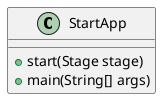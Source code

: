 @startuml
'https://plantuml.com/class-diagram

class StartApp {
+start(Stage stage)
+main(String[] args)
}

@enduml
